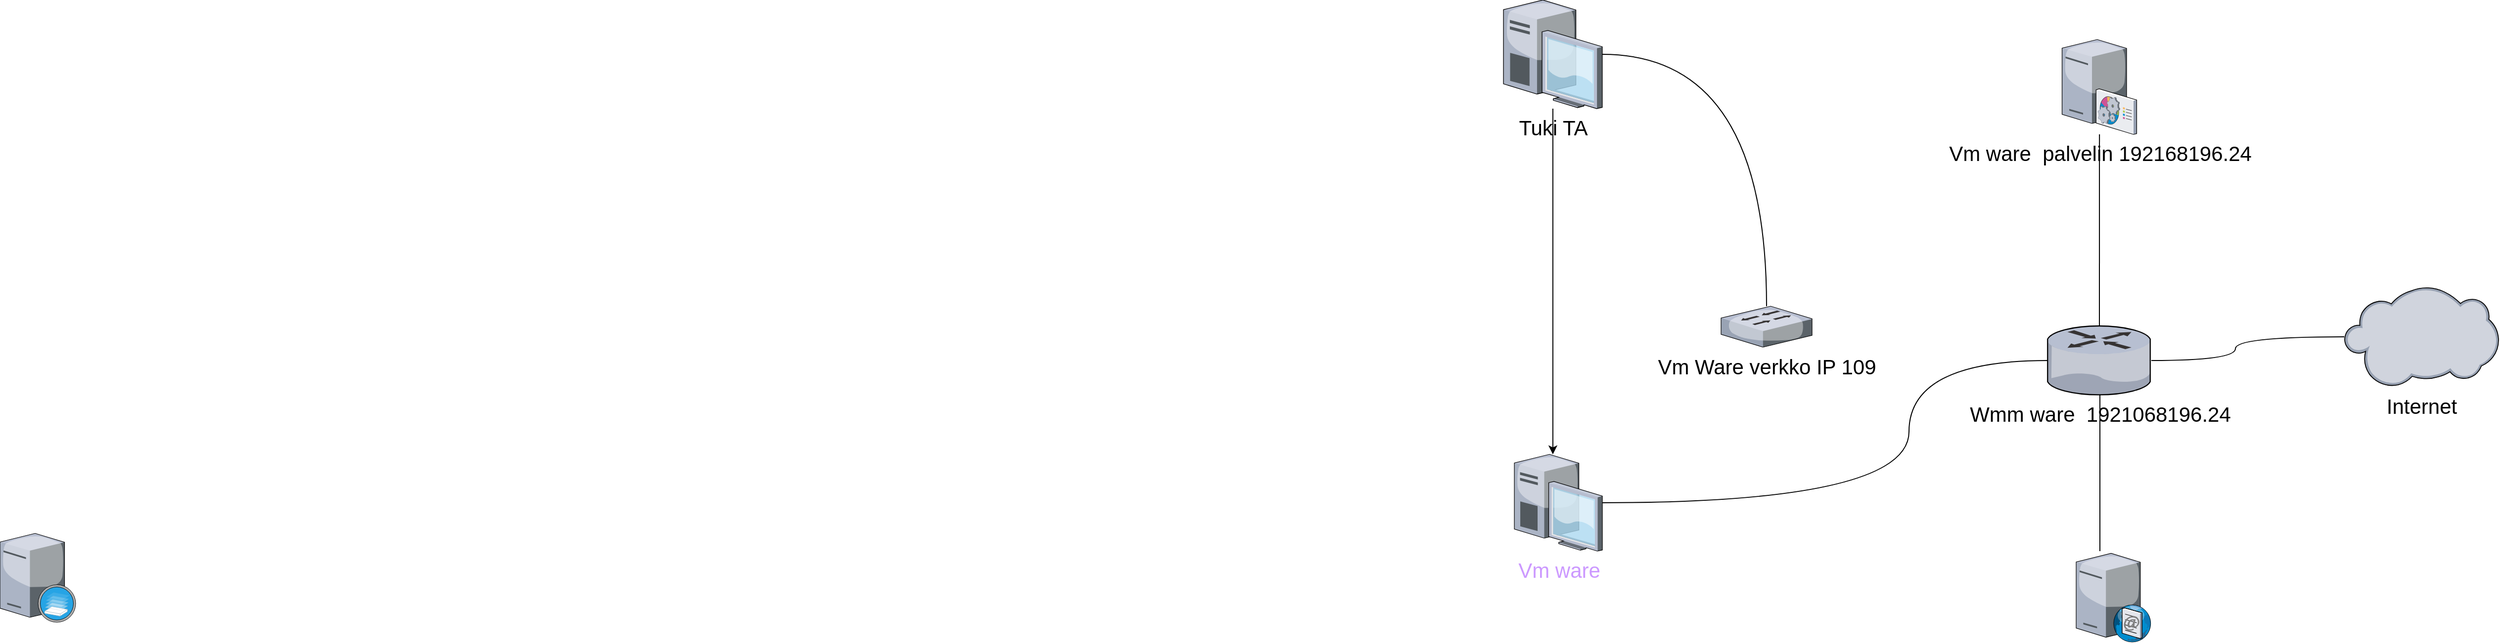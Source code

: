 <mxfile version="14.1.8" type="device"><diagram id="XOJ9pqE_gAzP_9m18b80" name="Page-1"><mxGraphModel dx="3428" dy="681" grid="1" gridSize="10" guides="1" tooltips="1" connect="1" arrows="1" fold="1" page="1" pageScale="1" pageWidth="1169" pageHeight="827" math="0" shadow="0"><root><mxCell id="0"/><mxCell id="1" parent="0"/><mxCell id="0NDR_aoq3abhcbSzoDih-3" style="edgeStyle=orthogonalEdgeStyle;rounded=0;orthogonalLoop=1;jettySize=auto;html=1;fontSize=21;" edge="1" parent="1" source="0NDR_aoq3abhcbSzoDih-2"><mxGeometry relative="1" as="geometry"><mxPoint x="129.95" y="600" as="targetPoint"/></mxGeometry></mxCell><mxCell id="0NDR_aoq3abhcbSzoDih-13" style="edgeStyle=orthogonalEdgeStyle;orthogonalLoop=1;jettySize=auto;html=1;fontSize=21;endArrow=none;endFill=0;curved=1;" edge="1" parent="1" source="0NDR_aoq3abhcbSzoDih-2" target="0NDR_aoq3abhcbSzoDih-5"><mxGeometry relative="1" as="geometry"/></mxCell><mxCell id="0NDR_aoq3abhcbSzoDih-2" value="Tuki TA" style="verticalLabelPosition=bottom;aspect=fixed;html=1;verticalAlign=top;strokeColor=none;align=center;outlineConnect=0;shape=mxgraph.citrix.desktop;fontSize=21;" vertex="1" parent="1"><mxGeometry x="80" y="140" width="99.9" height="110" as="geometry"/></mxCell><mxCell id="0NDR_aoq3abhcbSzoDih-14" style="edgeStyle=orthogonalEdgeStyle;curved=1;orthogonalLoop=1;jettySize=auto;html=1;endArrow=none;endFill=0;fontSize=21;" edge="1" parent="1" source="0NDR_aoq3abhcbSzoDih-4" target="0NDR_aoq3abhcbSzoDih-10"><mxGeometry relative="1" as="geometry"><Array as="points"><mxPoint x="490" y="649"/><mxPoint x="490" y="505"/></Array></mxGeometry></mxCell><mxCell id="0NDR_aoq3abhcbSzoDih-4" value="&lt;font color=&quot;#cc99ff&quot;&gt;Vm ware&lt;/font&gt;" style="verticalLabelPosition=bottom;aspect=fixed;html=1;verticalAlign=top;strokeColor=none;align=center;outlineConnect=0;shape=mxgraph.citrix.desktop;fontSize=21;" vertex="1" parent="1"><mxGeometry x="91" y="600" width="89" height="98" as="geometry"/></mxCell><mxCell id="0NDR_aoq3abhcbSzoDih-5" value="Vm Ware verkko IP 109" style="verticalLabelPosition=bottom;aspect=fixed;html=1;verticalAlign=top;strokeColor=none;align=center;outlineConnect=0;shape=mxgraph.citrix.switch;fontSize=21;" vertex="1" parent="1"><mxGeometry x="300" y="450" width="92" height="41.5" as="geometry"/></mxCell><mxCell id="0NDR_aoq3abhcbSzoDih-16" style="edgeStyle=orthogonalEdgeStyle;curved=1;orthogonalLoop=1;jettySize=auto;html=1;endArrow=none;endFill=0;fontSize=21;" edge="1" parent="1" source="0NDR_aoq3abhcbSzoDih-6" target="0NDR_aoq3abhcbSzoDih-10"><mxGeometry relative="1" as="geometry"/></mxCell><mxCell id="0NDR_aoq3abhcbSzoDih-6" value="Vm ware&amp;nbsp; palvelin 192168196.24" style="verticalLabelPosition=bottom;aspect=fixed;html=1;verticalAlign=top;strokeColor=none;align=center;outlineConnect=0;shape=mxgraph.citrix.command_center;fontSize=21;" vertex="1" parent="1"><mxGeometry x="644.75" y="180" width="75.5" height="96" as="geometry"/></mxCell><mxCell id="0NDR_aoq3abhcbSzoDih-7" value="" style="verticalLabelPosition=bottom;aspect=fixed;html=1;verticalAlign=top;strokeColor=none;align=center;outlineConnect=0;shape=mxgraph.citrix.xenserver;fontSize=21;" vertex="1" parent="1"><mxGeometry x="-1440" y="680" width="76.5" height="90" as="geometry"/></mxCell><mxCell id="0NDR_aoq3abhcbSzoDih-17" style="edgeStyle=orthogonalEdgeStyle;curved=1;orthogonalLoop=1;jettySize=auto;html=1;endArrow=none;endFill=0;fontSize=21;" edge="1" parent="1" source="0NDR_aoq3abhcbSzoDih-8" target="0NDR_aoq3abhcbSzoDih-10"><mxGeometry relative="1" as="geometry"><Array as="points"><mxPoint x="683" y="660"/><mxPoint x="683" y="660"/></Array></mxGeometry></mxCell><mxCell id="0NDR_aoq3abhcbSzoDih-8" value="" style="verticalLabelPosition=bottom;aspect=fixed;html=1;verticalAlign=top;strokeColor=none;align=center;outlineConnect=0;shape=mxgraph.citrix.smtp_server;fontSize=21;" vertex="1" parent="1"><mxGeometry x="659" y="698" width="76" height="92" as="geometry"/></mxCell><mxCell id="0NDR_aoq3abhcbSzoDih-15" style="edgeStyle=orthogonalEdgeStyle;curved=1;orthogonalLoop=1;jettySize=auto;html=1;endArrow=none;endFill=0;fontSize=21;" edge="1" parent="1" source="0NDR_aoq3abhcbSzoDih-9" target="0NDR_aoq3abhcbSzoDih-10"><mxGeometry relative="1" as="geometry"><Array as="points"><mxPoint x="820" y="481"/><mxPoint x="820" y="505"/></Array></mxGeometry></mxCell><mxCell id="0NDR_aoq3abhcbSzoDih-9" value="Internet" style="verticalLabelPosition=bottom;aspect=fixed;html=1;verticalAlign=top;strokeColor=none;align=center;outlineConnect=0;shape=mxgraph.citrix.cloud;fontSize=21;" vertex="1" parent="1"><mxGeometry x="930" y="430" width="156.3" height="102" as="geometry"/></mxCell><mxCell id="0NDR_aoq3abhcbSzoDih-10" value="Wmm ware&amp;nbsp; 1921068196.24" style="verticalLabelPosition=bottom;aspect=fixed;html=1;verticalAlign=top;strokeColor=none;align=center;outlineConnect=0;shape=mxgraph.citrix.router;fontSize=21;" vertex="1" parent="1"><mxGeometry x="630" y="470" width="105" height="69.68" as="geometry"/></mxCell></root></mxGraphModel></diagram></mxfile>